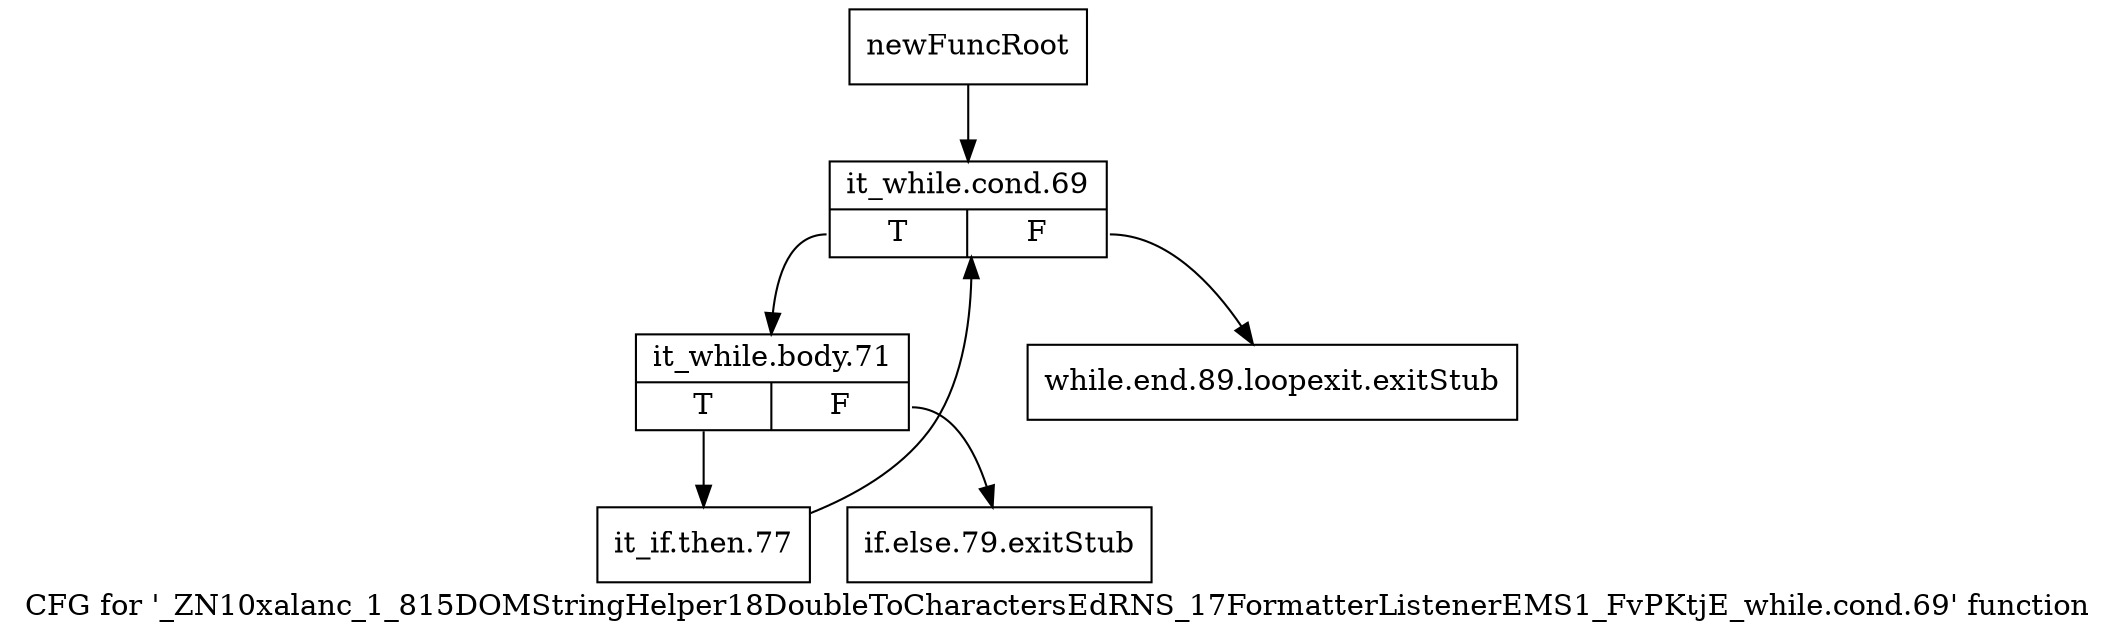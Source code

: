digraph "CFG for '_ZN10xalanc_1_815DOMStringHelper18DoubleToCharactersEdRNS_17FormatterListenerEMS1_FvPKtjE_while.cond.69' function" {
	label="CFG for '_ZN10xalanc_1_815DOMStringHelper18DoubleToCharactersEdRNS_17FormatterListenerEMS1_FvPKtjE_while.cond.69' function";

	Node0x9d34270 [shape=record,label="{newFuncRoot}"];
	Node0x9d34270 -> Node0x9d3b6b0;
	Node0x9d3b610 [shape=record,label="{while.end.89.loopexit.exitStub}"];
	Node0x9d3b660 [shape=record,label="{if.else.79.exitStub}"];
	Node0x9d3b6b0 [shape=record,label="{it_while.cond.69|{<s0>T|<s1>F}}"];
	Node0x9d3b6b0:s0 -> Node0x9d3b700;
	Node0x9d3b6b0:s1 -> Node0x9d3b610;
	Node0x9d3b700 [shape=record,label="{it_while.body.71|{<s0>T|<s1>F}}"];
	Node0x9d3b700:s0 -> Node0x9d3b750;
	Node0x9d3b700:s1 -> Node0x9d3b660;
	Node0x9d3b750 [shape=record,label="{it_if.then.77}"];
	Node0x9d3b750 -> Node0x9d3b6b0;
}
